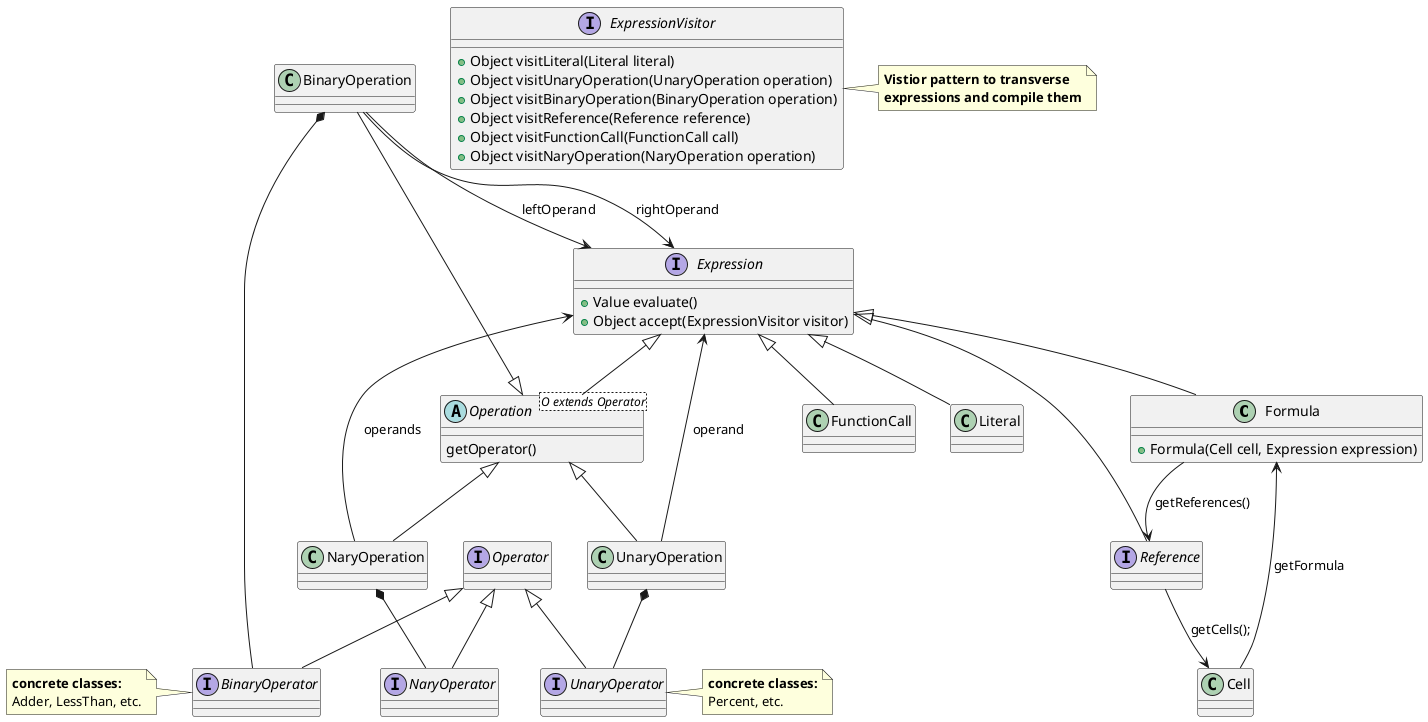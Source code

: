 @startuml formulas_domain_model.png

'http://plantuml.com/skinparam.html'


class Formula {
	+Formula(Cell cell, Expression expression) 
}
interface Expression {
	+Value evaluate()
	+Object accept(ExpressionVisitor visitor)
}
interface Reference
interface Operator
interface UnaryOperator
note right : <b>concrete classes:\nPercent, etc.
interface BinaryOperator
note left : <b>concrete classes:\nAdder, LessThan, etc.
interface NaryOperator 

abstract class Operation <O extends Operator> {
    getOperator() 
}
class UnaryOperation
class BinaryOperation
class NaryOperation
class FunctionCall
class Literal
interface ExpressionVisitor {
	+Object visitLiteral(Literal literal)
	+Object visitUnaryOperation(UnaryOperation operation)
	+Object visitBinaryOperation(BinaryOperation operation)
	+Object visitReference(Reference reference)
	+Object visitFunctionCall(FunctionCall call)
	+Object visitNaryOperation(NaryOperation operation)
}
note right : <b>Vistior pattern to transverse\n<b>expressions and compile them
Expression <|-- Formula
Expression <|-- Reference
Expression <|-- Operation
Expression <|-- FunctionCall
Expression <|-- Literal
Operation <|-- UnaryOperation
Operation <|-- BinaryOperation
Operation <|-- NaryOperation
Formula --> Reference : getReferences()
Reference --> Cell : getCells();
Cell --> Formula : getFormula
UnaryOperation --> Expression : operand
BinaryOperation --> Expression : leftOperand
BinaryOperation --> Expression : rightOperand
NaryOperation --> Expression : operands

Operator <|-- UnaryOperator
Operator <|-- BinaryOperator
Operator <|-- NaryOperator

UnaryOperation *-- UnaryOperator
BinaryOperation *-- BinaryOperator
NaryOperation *-- NaryOperator


@enduml